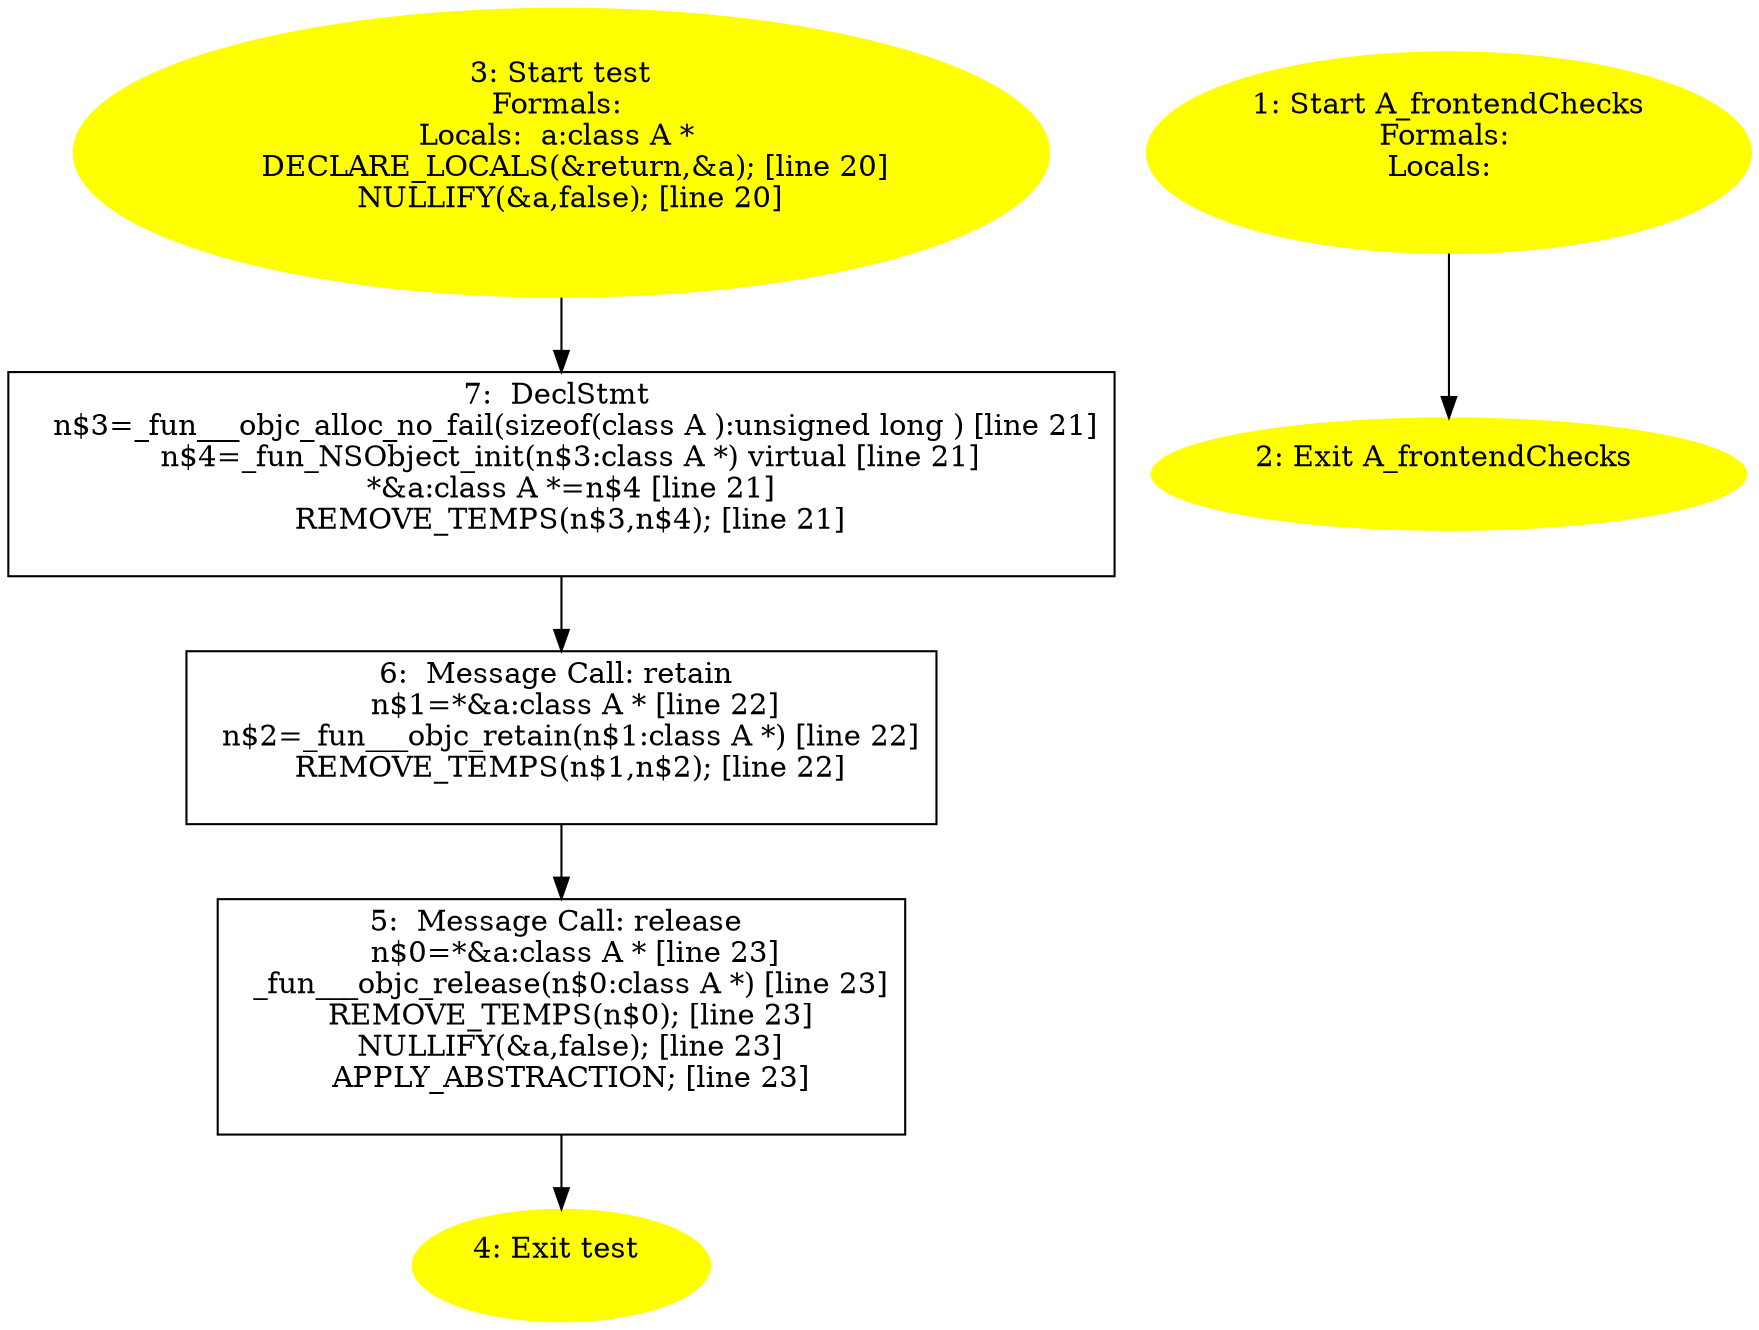 digraph iCFG {
7 [label="7:  DeclStmt \n   n$3=_fun___objc_alloc_no_fail(sizeof(class A ):unsigned long ) [line 21]\n  n$4=_fun_NSObject_init(n$3:class A *) virtual [line 21]\n  *&a:class A *=n$4 [line 21]\n  REMOVE_TEMPS(n$3,n$4); [line 21]\n " shape="box"]
	

	 7 -> 6 ;
6 [label="6:  Message Call: retain \n   n$1=*&a:class A * [line 22]\n  n$2=_fun___objc_retain(n$1:class A *) [line 22]\n  REMOVE_TEMPS(n$1,n$2); [line 22]\n " shape="box"]
	

	 6 -> 5 ;
5 [label="5:  Message Call: release \n   n$0=*&a:class A * [line 23]\n  _fun___objc_release(n$0:class A *) [line 23]\n  REMOVE_TEMPS(n$0); [line 23]\n  NULLIFY(&a,false); [line 23]\n  APPLY_ABSTRACTION; [line 23]\n " shape="box"]
	

	 5 -> 4 ;
4 [label="4: Exit test \n  " color=yellow style=filled]
	

3 [label="3: Start test\nFormals: \nLocals:  a:class A * \n   DECLARE_LOCALS(&return,&a); [line 20]\n  NULLIFY(&a,false); [line 20]\n " color=yellow style=filled]
	

	 3 -> 7 ;
2 [label="2: Exit A_frontendChecks \n  " color=yellow style=filled]
	

1 [label="1: Start A_frontendChecks\nFormals: \nLocals:  \n  " color=yellow style=filled]
	

	 1 -> 2 ;
}
